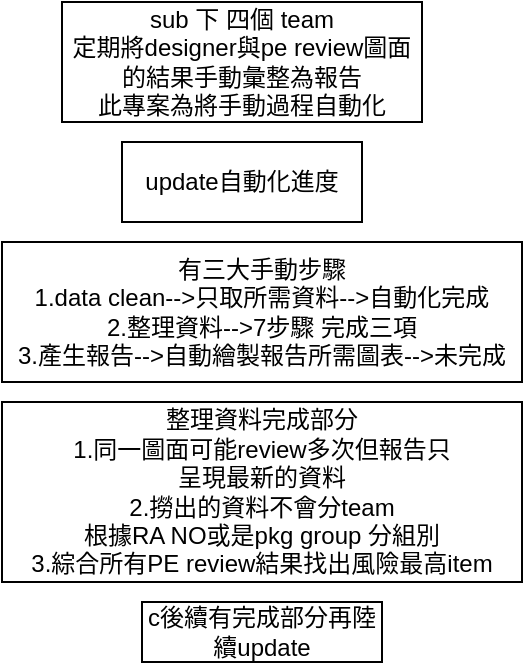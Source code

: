 <mxfile version="14.5.8" type="github">
  <diagram id="pPRPS4XdInJoalC7eAKX" name="Page-1">
    <mxGraphModel dx="526" dy="490" grid="1" gridSize="10" guides="1" tooltips="1" connect="1" arrows="1" fold="1" page="1" pageScale="1" pageWidth="827" pageHeight="1169" math="0" shadow="0">
      <root>
        <mxCell id="0" />
        <mxCell id="1" parent="0" />
        <mxCell id="IhpT-rHaxwDqToHM90CG-1" value="sub 下 四個 team&lt;br&gt;定期將designer與pe review圖面的結果手動彙整為報告&lt;br&gt;此專案為將手動過程自動化" style="rounded=0;whiteSpace=wrap;html=1;" parent="1" vertex="1">
          <mxGeometry x="160" y="140" width="180" height="60" as="geometry" />
        </mxCell>
        <mxCell id="u1KyyM-jcr3i3bjUg-Uj-1" value="update自動化進度" style="rounded=0;whiteSpace=wrap;html=1;" vertex="1" parent="1">
          <mxGeometry x="190" y="210" width="120" height="40" as="geometry" />
        </mxCell>
        <mxCell id="u1KyyM-jcr3i3bjUg-Uj-2" value="有三大手動步驟&lt;br&gt;1.data clean--&amp;gt;只取所需資料--&amp;gt;自動化完成&lt;br&gt;2.整理資料--&amp;gt;7步驟 完成三項&lt;br&gt;3.產生報告--&amp;gt;自動繪製報告所需圖表--&amp;gt;未完成" style="rounded=0;whiteSpace=wrap;html=1;" vertex="1" parent="1">
          <mxGeometry x="130" y="260" width="260" height="70" as="geometry" />
        </mxCell>
        <mxCell id="u1KyyM-jcr3i3bjUg-Uj-3" value="整理資料完成部分&lt;br&gt;1.同一圖面可能review多次但報告只&lt;br&gt;呈現最新的資料&lt;br&gt;2.撈出的資料不會分team&lt;br&gt;根據RA NO或是pkg group 分組別&lt;br&gt;3.綜合所有PE review結果找出風險最高item" style="rounded=0;whiteSpace=wrap;html=1;" vertex="1" parent="1">
          <mxGeometry x="130" y="340" width="260" height="90" as="geometry" />
        </mxCell>
        <mxCell id="u1KyyM-jcr3i3bjUg-Uj-4" value="c後續有完成部分再陸續update" style="rounded=0;whiteSpace=wrap;html=1;" vertex="1" parent="1">
          <mxGeometry x="200" y="440" width="120" height="30" as="geometry" />
        </mxCell>
      </root>
    </mxGraphModel>
  </diagram>
</mxfile>
